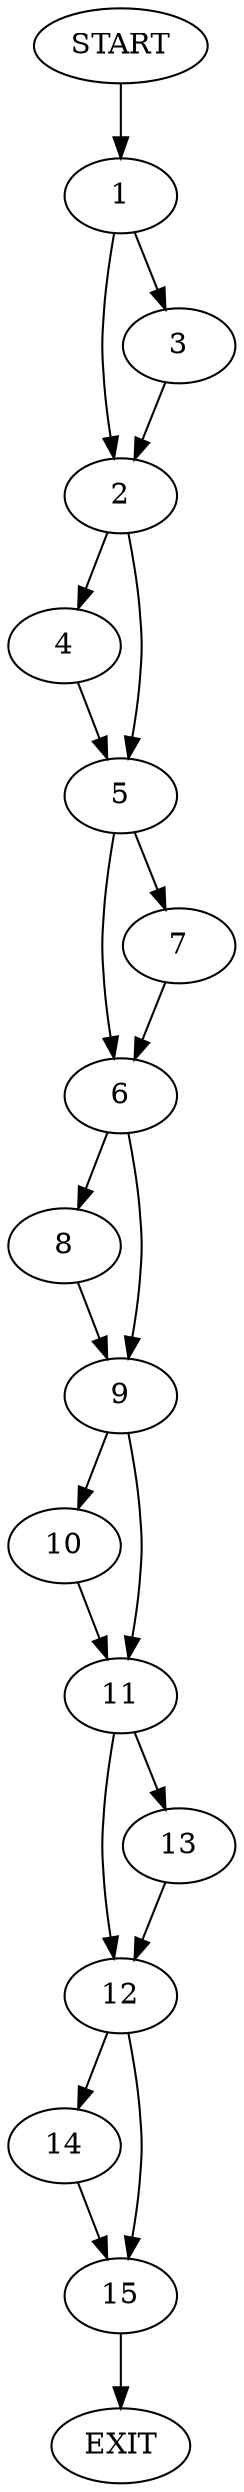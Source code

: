 digraph {
0 [label="START"]
16 [label="EXIT"]
0 -> 1
1 -> 2
1 -> 3
2 -> 4
2 -> 5
3 -> 2
4 -> 5
5 -> 6
5 -> 7
7 -> 6
6 -> 8
6 -> 9
8 -> 9
9 -> 10
9 -> 11
10 -> 11
11 -> 12
11 -> 13
13 -> 12
12 -> 14
12 -> 15
14 -> 15
15 -> 16
}
